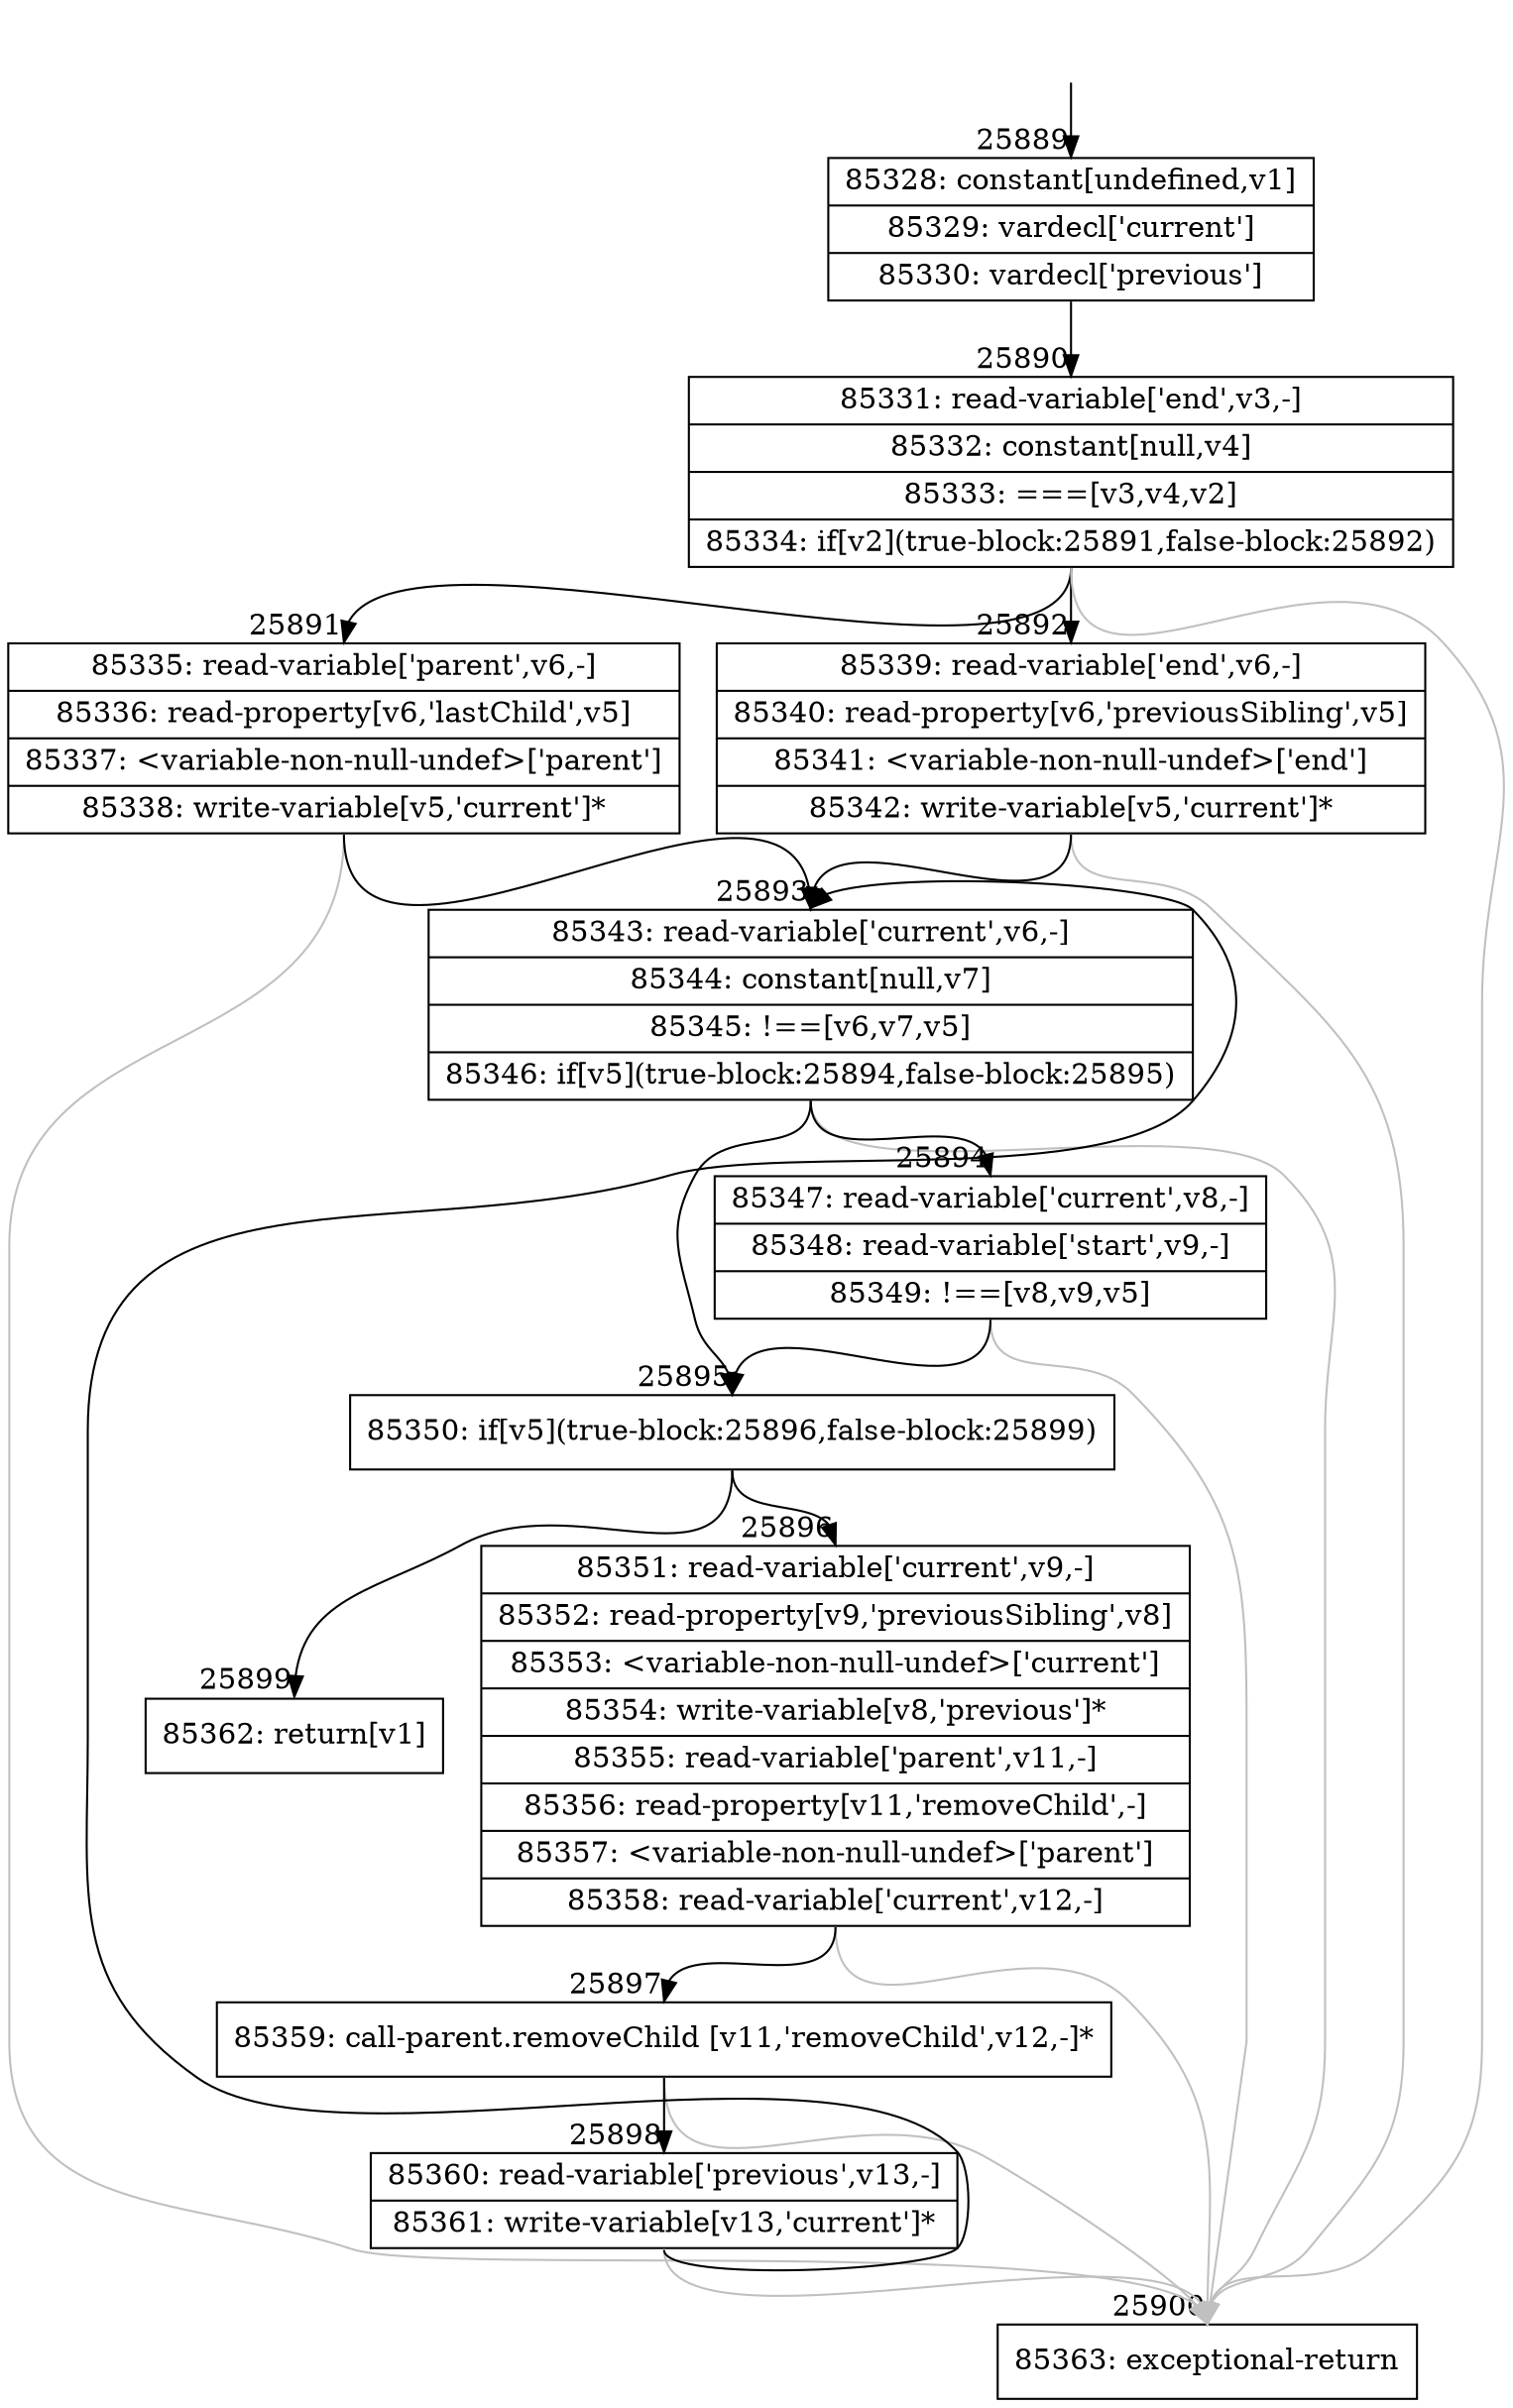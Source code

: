 digraph {
rankdir="TD"
BB_entry2264[shape=none,label=""];
BB_entry2264 -> BB25889 [tailport=s, headport=n, headlabel="    25889"]
BB25889 [shape=record label="{85328: constant[undefined,v1]|85329: vardecl['current']|85330: vardecl['previous']}" ] 
BB25889 -> BB25890 [tailport=s, headport=n, headlabel="      25890"]
BB25890 [shape=record label="{85331: read-variable['end',v3,-]|85332: constant[null,v4]|85333: ===[v3,v4,v2]|85334: if[v2](true-block:25891,false-block:25892)}" ] 
BB25890 -> BB25891 [tailport=s, headport=n, headlabel="      25891"]
BB25890 -> BB25892 [tailport=s, headport=n, headlabel="      25892"]
BB25890 -> BB25900 [tailport=s, headport=n, color=gray, headlabel="      25900"]
BB25891 [shape=record label="{85335: read-variable['parent',v6,-]|85336: read-property[v6,'lastChild',v5]|85337: \<variable-non-null-undef\>['parent']|85338: write-variable[v5,'current']*}" ] 
BB25891 -> BB25893 [tailport=s, headport=n, headlabel="      25893"]
BB25891 -> BB25900 [tailport=s, headport=n, color=gray]
BB25892 [shape=record label="{85339: read-variable['end',v6,-]|85340: read-property[v6,'previousSibling',v5]|85341: \<variable-non-null-undef\>['end']|85342: write-variable[v5,'current']*}" ] 
BB25892 -> BB25893 [tailport=s, headport=n]
BB25892 -> BB25900 [tailport=s, headport=n, color=gray]
BB25893 [shape=record label="{85343: read-variable['current',v6,-]|85344: constant[null,v7]|85345: !==[v6,v7,v5]|85346: if[v5](true-block:25894,false-block:25895)}" ] 
BB25893 -> BB25895 [tailport=s, headport=n, headlabel="      25895"]
BB25893 -> BB25894 [tailport=s, headport=n, headlabel="      25894"]
BB25893 -> BB25900 [tailport=s, headport=n, color=gray]
BB25894 [shape=record label="{85347: read-variable['current',v8,-]|85348: read-variable['start',v9,-]|85349: !==[v8,v9,v5]}" ] 
BB25894 -> BB25895 [tailport=s, headport=n]
BB25894 -> BB25900 [tailport=s, headport=n, color=gray]
BB25895 [shape=record label="{85350: if[v5](true-block:25896,false-block:25899)}" ] 
BB25895 -> BB25896 [tailport=s, headport=n, headlabel="      25896"]
BB25895 -> BB25899 [tailport=s, headport=n, headlabel="      25899"]
BB25896 [shape=record label="{85351: read-variable['current',v9,-]|85352: read-property[v9,'previousSibling',v8]|85353: \<variable-non-null-undef\>['current']|85354: write-variable[v8,'previous']*|85355: read-variable['parent',v11,-]|85356: read-property[v11,'removeChild',-]|85357: \<variable-non-null-undef\>['parent']|85358: read-variable['current',v12,-]}" ] 
BB25896 -> BB25897 [tailport=s, headport=n, headlabel="      25897"]
BB25896 -> BB25900 [tailport=s, headport=n, color=gray]
BB25897 [shape=record label="{85359: call-parent.removeChild [v11,'removeChild',v12,-]*}" ] 
BB25897 -> BB25898 [tailport=s, headport=n, headlabel="      25898"]
BB25897 -> BB25900 [tailport=s, headport=n, color=gray]
BB25898 [shape=record label="{85360: read-variable['previous',v13,-]|85361: write-variable[v13,'current']*}" ] 
BB25898 -> BB25893 [tailport=s, headport=n]
BB25898 -> BB25900 [tailport=s, headport=n, color=gray]
BB25899 [shape=record label="{85362: return[v1]}" ] 
BB25900 [shape=record label="{85363: exceptional-return}" ] 
//#$~ 47469
}

